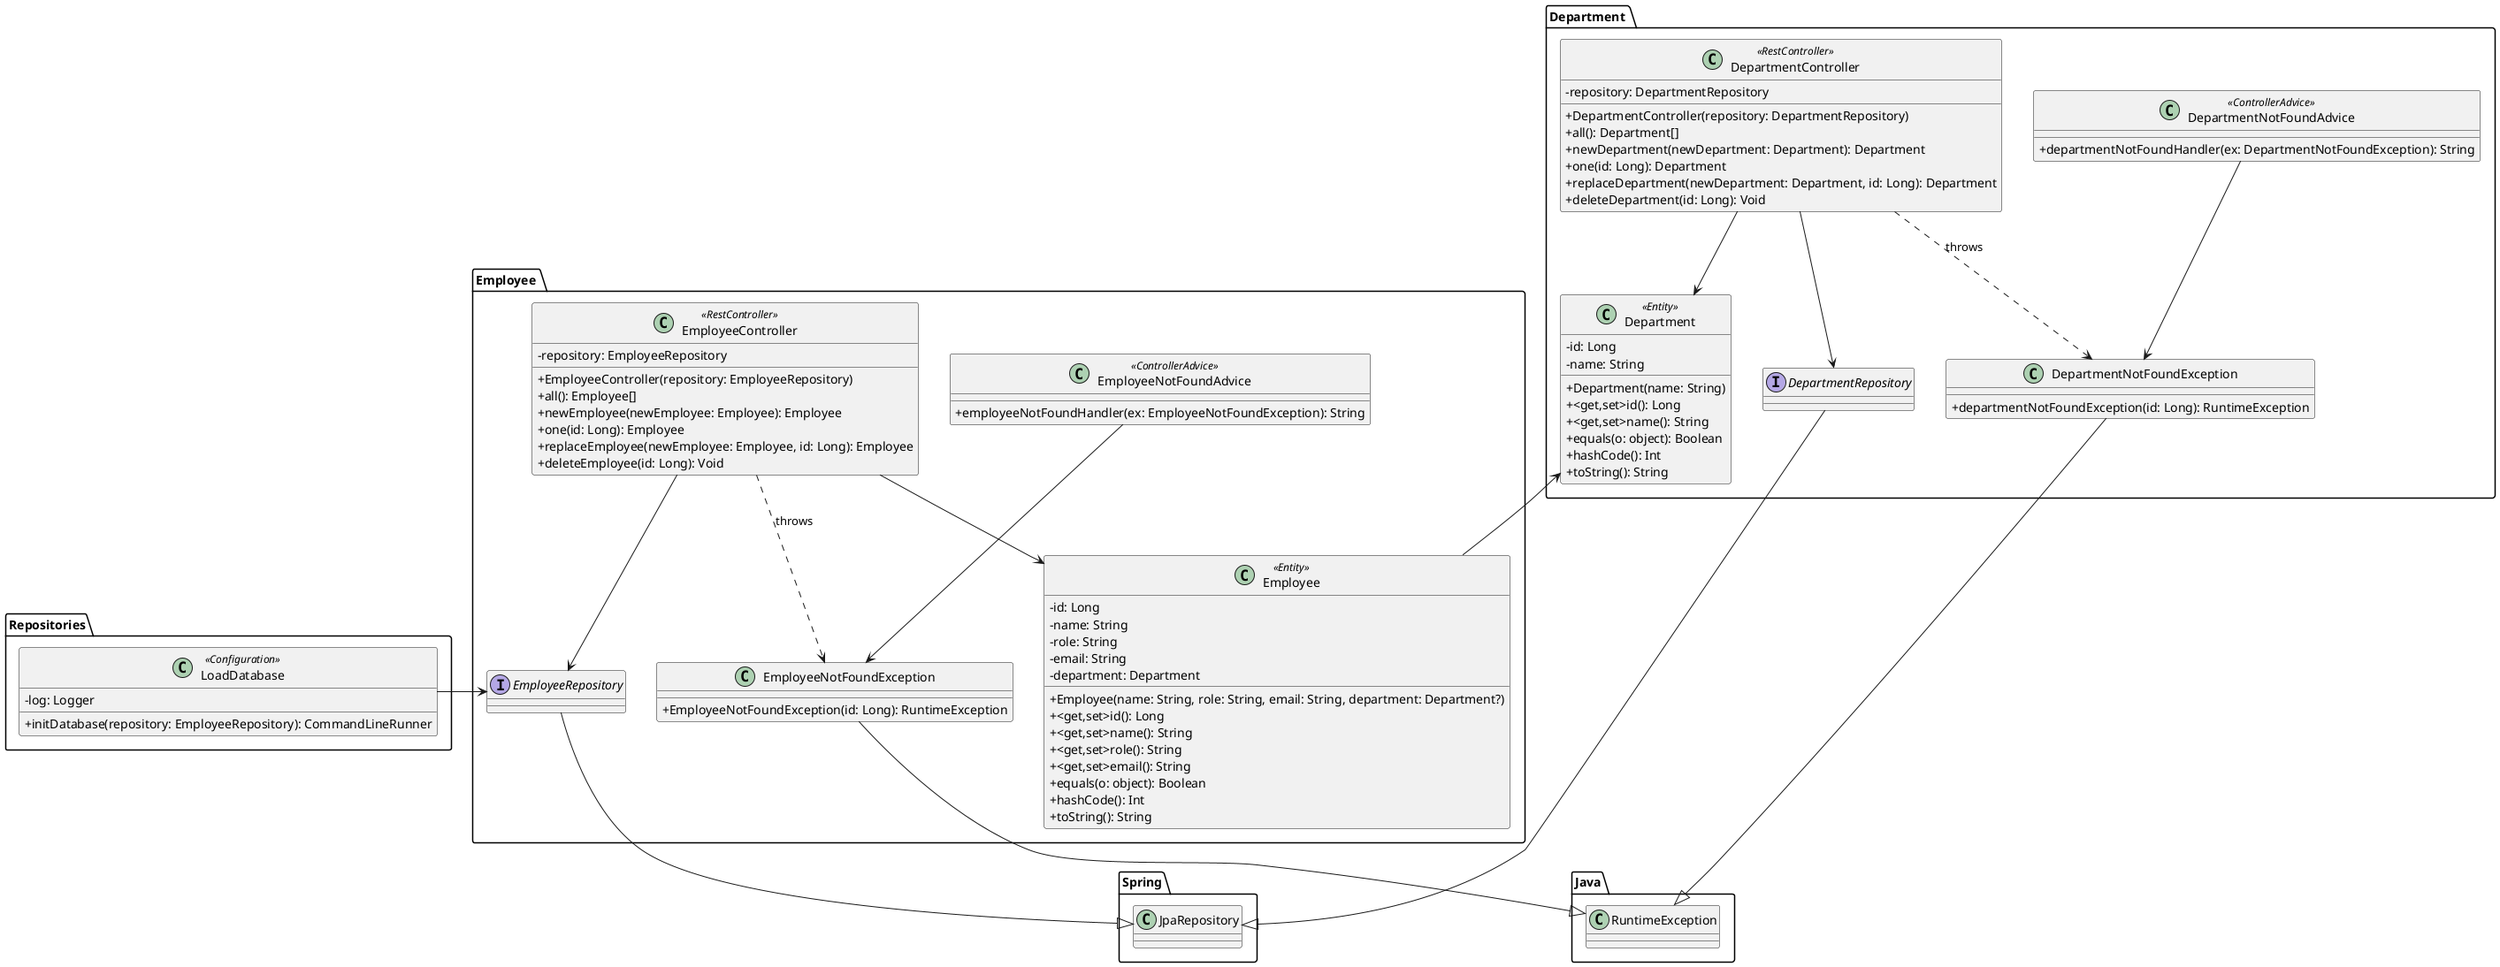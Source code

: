 @startuml

skinparam classAttributeIconSize 0

'packages
package "Employee "
{
    class Employee <<Entity>> {
        -id: Long
        -name: String
        -role: String
        -email: String
        -department: Department
        +Employee(name: String, role: String, email: String, department: Department?)
        +<get,set>id(): Long
        +<get,set>name(): String
        +<get,set>role(): String
        +<get,set>email(): String
        +equals(o: object): Boolean
        +hashCode(): Int
        +toString(): String
    }

    class EmployeeController <<RestController>> {
        -repository: EmployeeRepository
        +EmployeeController(repository: EmployeeRepository)
        +all(): Employee[]
        +newEmployee(newEmployee: Employee): Employee
        +one(id: Long): Employee
        +replaceEmployee(newEmployee: Employee, id: Long): Employee
        +deleteEmployee(id: Long): Void
    }

    interface EmployeeRepository{}

    class EmployeeNotFoundAdvice <<ControllerAdvice>> {
        +employeeNotFoundHandler(ex: EmployeeNotFoundException): String
    }
    class EmployeeNotFoundException{
        +EmployeeNotFoundException(id: Long): RuntimeException
    }
}

package "Department "
{
    class Department <<Entity>> {
        -id: Long
        -name: String
        +Department(name: String)
        +<get,set>id(): Long
        +<get,set>name(): String
        +equals(o: object): Boolean
        +hashCode(): Int
        +toString(): String
    }

    class DepartmentController <<RestController>> {
        -repository: DepartmentRepository
        +DepartmentController(repository: DepartmentRepository)
        +all(): Department[]
        +newDepartment(newDepartment: Department): Department
        +one(id: Long): Department
        +replaceDepartment(newDepartment: Department, id: Long): Department
        +deleteDepartment(id: Long): Void
    }

    interface DepartmentRepository{}

    class DepartmentNotFoundAdvice <<ControllerAdvice>> {
        +departmentNotFoundHandler(ex: DepartmentNotFoundException): String
    }
    class DepartmentNotFoundException{
        +departmentNotFoundException(id: Long): RuntimeException
    }
}


package "Repositories"
{
    class LoadDatabase <<Configuration>> {
        -log: Logger
        +initDatabase(repository: EmployeeRepository): CommandLineRunner
    }
}

package "Spring"
{
    class JpaRepository{}
}

package "Java"
{
    class RuntimeException{}
}


'relations

'Employee
EmployeeController --> EmployeeRepository
EmployeeController --> Employee

EmployeeController ..> EmployeeNotFoundException : throws
EmployeeNotFoundAdvice --> EmployeeNotFoundException

LoadDatabase -> EmployeeRepository

EmployeeRepository --|> JpaRepository
EmployeeNotFoundException --|> RuntimeException


'Department
DepartmentController --> DepartmentRepository
DepartmentController --> Department

DepartmentController ..> DepartmentNotFoundException : throws
DepartmentNotFoundAdvice --> DepartmentNotFoundException

DepartmentRepository --|> JpaRepository
DepartmentNotFoundException --|> RuntimeException

Department <-- Employee

@enduml